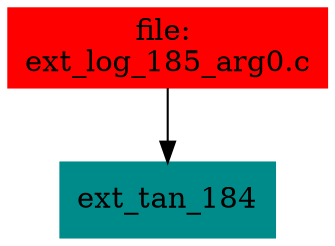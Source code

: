 digraph G {
node [shape=box]

0 [label="file: 
ext_log_185_arg0.c",color=red, style=filled]
1 [label="ext_tan_184",color=cyan4, style=filled]
0 -> 1


}

